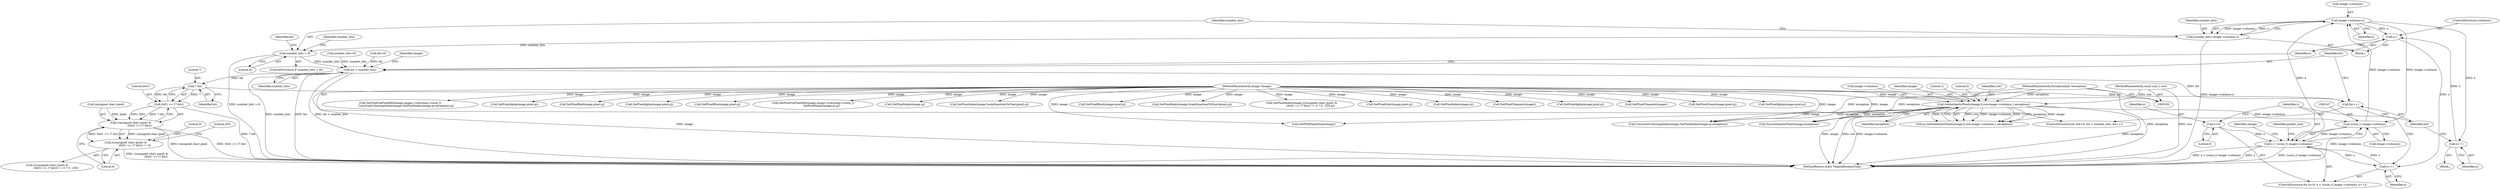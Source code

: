 digraph "0_ImageMagick_e14fd0a2801f73bdc123baf4fbab97dec55919eb@pointer" {
"1000255" [label="(Call,image->columns-x)"];
"1000146" [label="(Call,(ssize_t) image->columns)"];
"1000119" [label="(Call,GetAuthenticPixels(image,0,row,image->columns,1,exception))"];
"1000101" [label="(MethodParameterIn,Image *image)"];
"1000103" [label="(MethodParameterIn,const size_t row)"];
"1000106" [label="(MethodParameterIn,ExceptionInfo *exception)"];
"1000255" [label="(Call,image->columns-x)"];
"1000144" [label="(Call,x < (ssize_t) image->columns)"];
"1000141" [label="(Call,x=0)"];
"1000151" [label="(Call,x++)"];
"1000312" [label="(Call,x--)"];
"1000310" [label="(Call,x++)"];
"1000253" [label="(Call,number_bits=image->columns-x)"];
"1000261" [label="(Call,number_bits > 8)"];
"1000271" [label="(Call,bit < number_bits)"];
"1000287" [label="(Call,7-bit)"];
"1000274" [label="(Call,bit++)"];
"1000285" [label="(Call,0x01 << (7-bit))"];
"1000281" [label="(Call,((unsigned char) pixel) &\n                     (0x01 << (7-bit)))"];
"1000280" [label="(Call,(((unsigned char) pixel) &\n                     (0x01 << (7-bit))) != 0)"];
"1000224" [label="(Call,SetPixelIndex(image,ScaleQuantumToShort(pixel),q))"];
"1000275" [label="(Identifier,bit)"];
"1000279" [label="(Call,(((unsigned char) pixel) &\n                     (0x01 << (7-bit))) != 0 ? 0 : 255)"];
"1000277" [label="(Call,SetPixelIndex(image,(((unsigned char) pixel) &\n                     (0x01 << (7-bit))) != 0 ? 0 : 255,q))"];
"1000203" [label="(Call,SetPixelGray(image,pixel,q))"];
"1000264" [label="(Call,number_bits=8)"];
"1000250" [label="(Block,)"];
"1000272" [label="(Identifier,bit)"];
"1000127" [label="(Identifier,exception)"];
"1000302" [label="(Call,GetPixelIndex(image,q))"];
"1000405" [label="(Call,GetPixelChannels(image))"];
"1000260" [label="(ControlStructure,if (number_bits > 8))"];
"1000371" [label="(Call,SetPixelAlpha(image,pixel,q))"];
"1000312" [label="(Call,x--)"];
"1000268" [label="(Call,bit=0)"];
"1000308" [label="(Call,GetPixelChannels(image))"];
"1000265" [label="(Identifier,number_bits)"];
"1000329" [label="(Call,SetPixelGreen(image,pixel,q))"];
"1000324" [label="(Call,SetPixelAlpha(image,pixel,q))"];
"1000123" [label="(Call,image->columns)"];
"1000286" [label="(Literal,0x01)"];
"1000152" [label="(Identifier,x)"];
"1000253" [label="(Call,number_bits=image->columns-x)"];
"1000119" [label="(Call,GetAuthenticPixels(image,0,row,image->columns,1,exception))"];
"1000120" [label="(Identifier,image)"];
"1000140" [label="(ControlStructure,for (x=0; x < (ssize_t) image->columns; x++))"];
"1000261" [label="(Call,number_bits > 8)"];
"1000138" [label="(Call,GetPSDPacketSize(image))"];
"1000144" [label="(Call,x < (ssize_t) image->columns)"];
"1000229" [label="(Call,SetPixelViaPixelInfo(image,image->colormap+(ssize_t)\n              ConstrainColormapIndex(image,GetPixelIndex(image,q),exception),q))"];
"1000259" [label="(Identifier,x)"];
"1000117" [label="(Call,q=GetAuthenticPixels(image,0,row,image->columns,1,exception))"];
"1000282" [label="(Call,(unsigned char) pixel)"];
"1000148" [label="(Call,image->columns)"];
"1000287" [label="(Call,7-bit)"];
"1000396" [label="(Call,SetPixelAlpha(image,pixel,q))"];
"1000151" [label="(Call,x++)"];
"1000263" [label="(Literal,8)"];
"1000143" [label="(Literal,0)"];
"1000190" [label="(Call,SetPixelRed(image,pixel,q))"];
"1000267" [label="(ControlStructure,for (bit=0; bit < number_bits; bit++))"];
"1000409" [label="(Identifier,image)"];
"1000254" [label="(Identifier,number_bits)"];
"1000285" [label="(Call,0x01 << (7-bit))"];
"1000291" [label="(Literal,0)"];
"1000141" [label="(Call,x=0)"];
"1000411" [label="(MethodReturn,static MagickBooleanType)"];
"1000342" [label="(Call,SetPixelAlpha(image,pixel,q))"];
"1000314" [label="(ControlStructure,continue;)"];
"1000142" [label="(Identifier,x)"];
"1000292" [label="(Literal,255)"];
"1000269" [label="(Identifier,bit)"];
"1000126" [label="(Literal,1)"];
"1000146" [label="(Call,(ssize_t) image->columns)"];
"1000121" [label="(Literal,0)"];
"1000290" [label="(Literal,0)"];
"1000101" [label="(MethodParameterIn,Image *image)"];
"1000271" [label="(Call,bit < number_bits)"];
"1000122" [label="(Identifier,row)"];
"1000276" [label="(Block,)"];
"1000347" [label="(Call,SetPixelBlue(image,pixel,q))"];
"1000262" [label="(Identifier,number_bits)"];
"1000255" [label="(Call,image->columns-x)"];
"1000294" [label="(Call,SetPixelViaPixelInfo(image,image->colormap+(ssize_t)\n                    GetPixelIndex(image,q),q))"];
"1000288" [label="(Literal,7)"];
"1000289" [label="(Identifier,bit)"];
"1000239" [label="(Call,GetPixelIndex(image,q))"];
"1000156" [label="(Identifier,packet_size)"];
"1000280" [label="(Call,(((unsigned char) pixel) &\n                     (0x01 << (7-bit))) != 0)"];
"1000218" [label="(Call,SetPixelIndex(image,ScaleQuantumToChar(pixel),q))"];
"1000313" [label="(Identifier,x)"];
"1000256" [label="(Call,image->columns)"];
"1000145" [label="(Identifier,x)"];
"1000408" [label="(Call,SyncAuthenticPixels(image,exception))"];
"1000311" [label="(Identifier,x)"];
"1000281" [label="(Call,((unsigned char) pixel) &\n                     (0x01 << (7-bit)))"];
"1000103" [label="(MethodParameterIn,const size_t row)"];
"1000106" [label="(MethodParameterIn,ExceptionInfo *exception)"];
"1000273" [label="(Identifier,number_bits)"];
"1000237" [label="(Call,ConstrainColormapIndex(image,GetPixelIndex(image,q),exception))"];
"1000360" [label="(Call,SetPixelBlack(image,pixel,q))"];
"1000278" [label="(Identifier,image)"];
"1000274" [label="(Call,bit++)"];
"1000310" [label="(Call,x++)"];
"1000255" -> "1000253"  [label="AST: "];
"1000255" -> "1000259"  [label="CFG: "];
"1000256" -> "1000255"  [label="AST: "];
"1000259" -> "1000255"  [label="AST: "];
"1000253" -> "1000255"  [label="CFG: "];
"1000255" -> "1000146"  [label="DDG: image->columns"];
"1000255" -> "1000253"  [label="DDG: image->columns"];
"1000255" -> "1000253"  [label="DDG: x"];
"1000146" -> "1000255"  [label="DDG: image->columns"];
"1000144" -> "1000255"  [label="DDG: x"];
"1000255" -> "1000310"  [label="DDG: x"];
"1000255" -> "1000312"  [label="DDG: x"];
"1000146" -> "1000144"  [label="AST: "];
"1000146" -> "1000148"  [label="CFG: "];
"1000147" -> "1000146"  [label="AST: "];
"1000148" -> "1000146"  [label="AST: "];
"1000144" -> "1000146"  [label="CFG: "];
"1000146" -> "1000411"  [label="DDG: image->columns"];
"1000146" -> "1000144"  [label="DDG: image->columns"];
"1000119" -> "1000146"  [label="DDG: image->columns"];
"1000119" -> "1000117"  [label="AST: "];
"1000119" -> "1000127"  [label="CFG: "];
"1000120" -> "1000119"  [label="AST: "];
"1000121" -> "1000119"  [label="AST: "];
"1000122" -> "1000119"  [label="AST: "];
"1000123" -> "1000119"  [label="AST: "];
"1000126" -> "1000119"  [label="AST: "];
"1000127" -> "1000119"  [label="AST: "];
"1000117" -> "1000119"  [label="CFG: "];
"1000119" -> "1000411"  [label="DDG: image->columns"];
"1000119" -> "1000411"  [label="DDG: exception"];
"1000119" -> "1000411"  [label="DDG: image"];
"1000119" -> "1000411"  [label="DDG: row"];
"1000119" -> "1000117"  [label="DDG: row"];
"1000119" -> "1000117"  [label="DDG: image->columns"];
"1000119" -> "1000117"  [label="DDG: 1"];
"1000119" -> "1000117"  [label="DDG: exception"];
"1000119" -> "1000117"  [label="DDG: image"];
"1000119" -> "1000117"  [label="DDG: 0"];
"1000101" -> "1000119"  [label="DDG: image"];
"1000103" -> "1000119"  [label="DDG: row"];
"1000106" -> "1000119"  [label="DDG: exception"];
"1000119" -> "1000138"  [label="DDG: image"];
"1000119" -> "1000237"  [label="DDG: exception"];
"1000119" -> "1000408"  [label="DDG: exception"];
"1000101" -> "1000100"  [label="AST: "];
"1000101" -> "1000411"  [label="DDG: image"];
"1000101" -> "1000138"  [label="DDG: image"];
"1000101" -> "1000190"  [label="DDG: image"];
"1000101" -> "1000203"  [label="DDG: image"];
"1000101" -> "1000218"  [label="DDG: image"];
"1000101" -> "1000224"  [label="DDG: image"];
"1000101" -> "1000229"  [label="DDG: image"];
"1000101" -> "1000237"  [label="DDG: image"];
"1000101" -> "1000239"  [label="DDG: image"];
"1000101" -> "1000277"  [label="DDG: image"];
"1000101" -> "1000294"  [label="DDG: image"];
"1000101" -> "1000302"  [label="DDG: image"];
"1000101" -> "1000308"  [label="DDG: image"];
"1000101" -> "1000324"  [label="DDG: image"];
"1000101" -> "1000329"  [label="DDG: image"];
"1000101" -> "1000342"  [label="DDG: image"];
"1000101" -> "1000347"  [label="DDG: image"];
"1000101" -> "1000360"  [label="DDG: image"];
"1000101" -> "1000371"  [label="DDG: image"];
"1000101" -> "1000396"  [label="DDG: image"];
"1000101" -> "1000405"  [label="DDG: image"];
"1000101" -> "1000408"  [label="DDG: image"];
"1000103" -> "1000100"  [label="AST: "];
"1000103" -> "1000411"  [label="DDG: row"];
"1000106" -> "1000100"  [label="AST: "];
"1000106" -> "1000411"  [label="DDG: exception"];
"1000106" -> "1000237"  [label="DDG: exception"];
"1000106" -> "1000408"  [label="DDG: exception"];
"1000144" -> "1000140"  [label="AST: "];
"1000145" -> "1000144"  [label="AST: "];
"1000156" -> "1000144"  [label="CFG: "];
"1000409" -> "1000144"  [label="CFG: "];
"1000144" -> "1000411"  [label="DDG: x < (ssize_t) image->columns"];
"1000144" -> "1000411"  [label="DDG: x"];
"1000144" -> "1000411"  [label="DDG: (ssize_t) image->columns"];
"1000141" -> "1000144"  [label="DDG: x"];
"1000151" -> "1000144"  [label="DDG: x"];
"1000144" -> "1000151"  [label="DDG: x"];
"1000141" -> "1000140"  [label="AST: "];
"1000141" -> "1000143"  [label="CFG: "];
"1000142" -> "1000141"  [label="AST: "];
"1000143" -> "1000141"  [label="AST: "];
"1000145" -> "1000141"  [label="CFG: "];
"1000151" -> "1000140"  [label="AST: "];
"1000151" -> "1000152"  [label="CFG: "];
"1000152" -> "1000151"  [label="AST: "];
"1000145" -> "1000151"  [label="CFG: "];
"1000312" -> "1000151"  [label="DDG: x"];
"1000312" -> "1000250"  [label="AST: "];
"1000312" -> "1000313"  [label="CFG: "];
"1000313" -> "1000312"  [label="AST: "];
"1000314" -> "1000312"  [label="CFG: "];
"1000310" -> "1000312"  [label="DDG: x"];
"1000310" -> "1000276"  [label="AST: "];
"1000310" -> "1000311"  [label="CFG: "];
"1000311" -> "1000310"  [label="AST: "];
"1000275" -> "1000310"  [label="CFG: "];
"1000253" -> "1000250"  [label="AST: "];
"1000254" -> "1000253"  [label="AST: "];
"1000262" -> "1000253"  [label="CFG: "];
"1000253" -> "1000411"  [label="DDG: image->columns-x"];
"1000253" -> "1000261"  [label="DDG: number_bits"];
"1000261" -> "1000260"  [label="AST: "];
"1000261" -> "1000263"  [label="CFG: "];
"1000262" -> "1000261"  [label="AST: "];
"1000263" -> "1000261"  [label="AST: "];
"1000265" -> "1000261"  [label="CFG: "];
"1000269" -> "1000261"  [label="CFG: "];
"1000261" -> "1000411"  [label="DDG: number_bits > 8"];
"1000261" -> "1000271"  [label="DDG: number_bits"];
"1000271" -> "1000267"  [label="AST: "];
"1000271" -> "1000273"  [label="CFG: "];
"1000272" -> "1000271"  [label="AST: "];
"1000273" -> "1000271"  [label="AST: "];
"1000278" -> "1000271"  [label="CFG: "];
"1000313" -> "1000271"  [label="CFG: "];
"1000271" -> "1000411"  [label="DDG: number_bits"];
"1000271" -> "1000411"  [label="DDG: bit"];
"1000271" -> "1000411"  [label="DDG: bit < number_bits"];
"1000274" -> "1000271"  [label="DDG: bit"];
"1000268" -> "1000271"  [label="DDG: bit"];
"1000264" -> "1000271"  [label="DDG: number_bits"];
"1000271" -> "1000287"  [label="DDG: bit"];
"1000287" -> "1000285"  [label="AST: "];
"1000287" -> "1000289"  [label="CFG: "];
"1000288" -> "1000287"  [label="AST: "];
"1000289" -> "1000287"  [label="AST: "];
"1000285" -> "1000287"  [label="CFG: "];
"1000287" -> "1000274"  [label="DDG: bit"];
"1000287" -> "1000285"  [label="DDG: 7"];
"1000287" -> "1000285"  [label="DDG: bit"];
"1000274" -> "1000267"  [label="AST: "];
"1000274" -> "1000275"  [label="CFG: "];
"1000275" -> "1000274"  [label="AST: "];
"1000272" -> "1000274"  [label="CFG: "];
"1000285" -> "1000281"  [label="AST: "];
"1000286" -> "1000285"  [label="AST: "];
"1000281" -> "1000285"  [label="CFG: "];
"1000285" -> "1000411"  [label="DDG: 7-bit"];
"1000285" -> "1000281"  [label="DDG: 0x01"];
"1000285" -> "1000281"  [label="DDG: 7-bit"];
"1000281" -> "1000280"  [label="AST: "];
"1000282" -> "1000281"  [label="AST: "];
"1000290" -> "1000281"  [label="CFG: "];
"1000281" -> "1000411"  [label="DDG: 0x01 << (7-bit)"];
"1000281" -> "1000411"  [label="DDG: (unsigned char) pixel"];
"1000281" -> "1000280"  [label="DDG: (unsigned char) pixel"];
"1000281" -> "1000280"  [label="DDG: 0x01 << (7-bit)"];
"1000282" -> "1000281"  [label="DDG: pixel"];
"1000280" -> "1000279"  [label="AST: "];
"1000280" -> "1000290"  [label="CFG: "];
"1000290" -> "1000280"  [label="AST: "];
"1000291" -> "1000280"  [label="CFG: "];
"1000292" -> "1000280"  [label="CFG: "];
"1000280" -> "1000411"  [label="DDG: ((unsigned char) pixel) &\n                     (0x01 << (7-bit))"];
}
